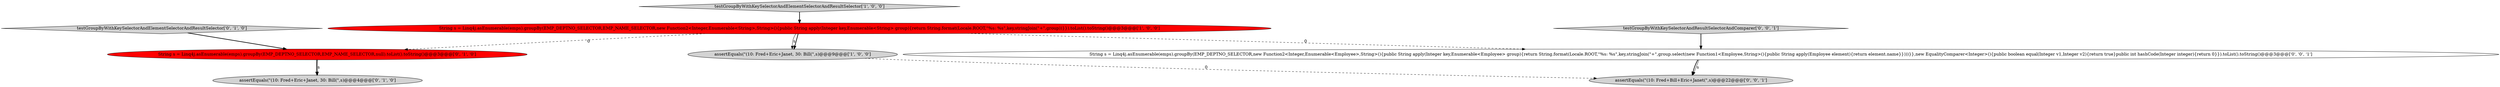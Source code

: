 digraph {
0 [style = filled, label = "assertEquals(\"(10: Fred+Eric+Janet, 30: Bill(\",s)@@@9@@@['1', '0', '0']", fillcolor = lightgray, shape = ellipse image = "AAA0AAABBB1BBB"];
4 [style = filled, label = "String s = Linq4j.asEnumerable(emps).groupBy(EMP_DEPTNO_SELECTOR,EMP_NAME_SELECTOR,null).toList().toString()@@@3@@@['0', '1', '0']", fillcolor = red, shape = ellipse image = "AAA1AAABBB2BBB"];
3 [style = filled, label = "assertEquals(\"(10: Fred+Eric+Janet, 30: Bill(\",s)@@@4@@@['0', '1', '0']", fillcolor = lightgray, shape = ellipse image = "AAA0AAABBB2BBB"];
1 [style = filled, label = "testGroupByWithKeySelectorAndElementSelectorAndResultSelector['1', '0', '0']", fillcolor = lightgray, shape = diamond image = "AAA0AAABBB1BBB"];
7 [style = filled, label = "String s = Linq4j.asEnumerable(emps).groupBy(EMP_DEPTNO_SELECTOR,new Function2<Integer,Enumerable<Employee>,String>(){public String apply(Integer key,Enumerable<Employee> group){return String.format(Locale.ROOT,\"%s: %s\",key,stringJoin(\"+\",group.select(new Function1<Employee,String>(){public String apply(Employee element){return element.name}})))}},new EqualityComparer<Integer>(){public boolean equal(Integer v1,Integer v2){return true}public int hashCode(Integer integer){return 0}}).toList().toString()@@@3@@@['0', '0', '1']", fillcolor = white, shape = ellipse image = "AAA0AAABBB3BBB"];
8 [style = filled, label = "assertEquals(\"(10: Fred+Bill+Eric+Janet(\",s)@@@22@@@['0', '0', '1']", fillcolor = lightgray, shape = ellipse image = "AAA0AAABBB3BBB"];
2 [style = filled, label = "String s = Linq4j.asEnumerable(emps).groupBy(EMP_DEPTNO_SELECTOR,EMP_NAME_SELECTOR,new Function2<Integer,Enumerable<String>,String>(){public String apply(Integer key,Enumerable<String> group){return String.format(Locale.ROOT,\"%s: %s\",key,stringJoin(\"+\",group))}}).toList().toString()@@@3@@@['1', '0', '0']", fillcolor = red, shape = ellipse image = "AAA1AAABBB1BBB"];
6 [style = filled, label = "testGroupByWithKeySelectorAndResultSelectorAndComparer['0', '0', '1']", fillcolor = lightgray, shape = diamond image = "AAA0AAABBB3BBB"];
5 [style = filled, label = "testGroupByWithKeySelectorAndElementSelectorAndResultSelector['0', '1', '0']", fillcolor = lightgray, shape = diamond image = "AAA0AAABBB2BBB"];
2->0 [style = solid, label="s"];
0->8 [style = dashed, label="0"];
4->3 [style = bold, label=""];
1->2 [style = bold, label=""];
2->0 [style = bold, label=""];
6->7 [style = bold, label=""];
2->7 [style = dashed, label="0"];
7->8 [style = bold, label=""];
4->3 [style = solid, label="s"];
5->4 [style = bold, label=""];
7->8 [style = solid, label="s"];
2->4 [style = dashed, label="0"];
}
